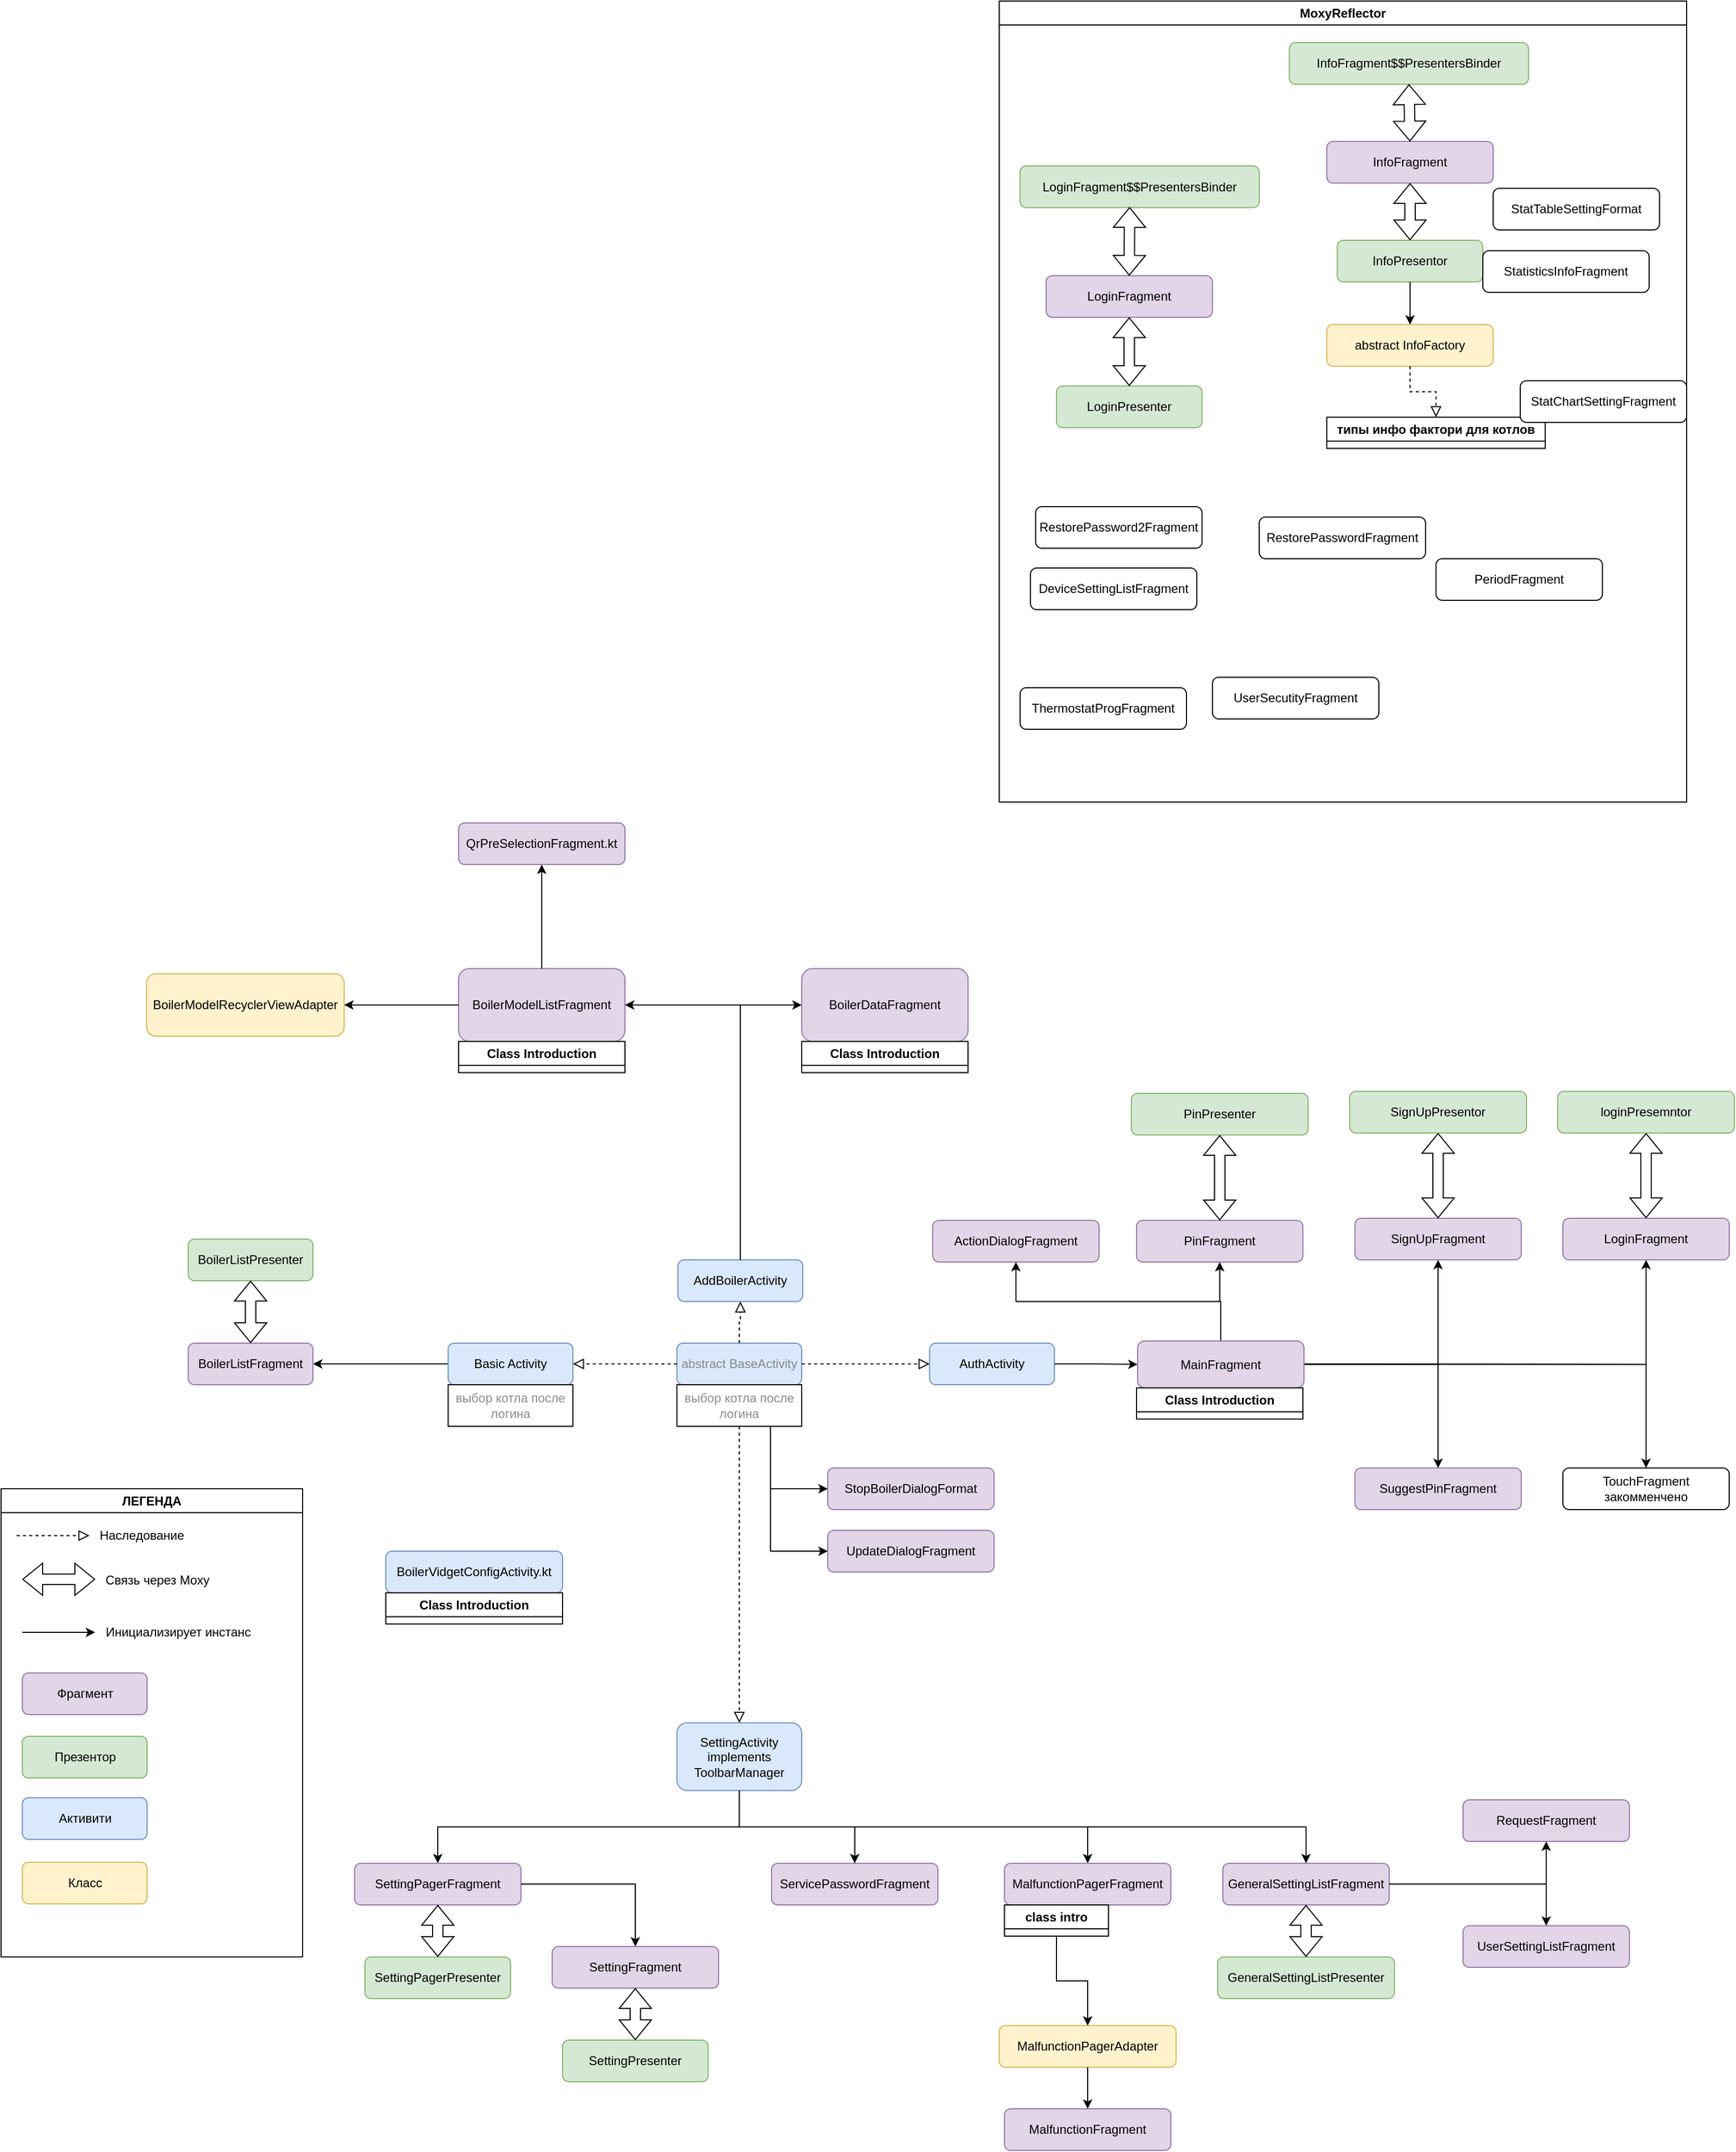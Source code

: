 <mxfile version="21.3.7" type="github">
  <diagram id="C5RBs43oDa-KdzZeNtuy" name="Page-1">
    <mxGraphModel dx="3972" dy="3002" grid="1" gridSize="10" guides="1" tooltips="1" connect="1" arrows="1" fold="1" page="1" pageScale="1" pageWidth="827" pageHeight="1169" math="0" shadow="0">
      <root>
        <mxCell id="WIyWlLk6GJQsqaUBKTNV-0" />
        <mxCell id="WIyWlLk6GJQsqaUBKTNV-1" parent="WIyWlLk6GJQsqaUBKTNV-0" />
        <mxCell id="WIyWlLk6GJQsqaUBKTNV-3" value="abstract BaseActivity" style="rounded=1;whiteSpace=wrap;html=1;fontSize=12;glass=0;strokeWidth=1;shadow=0;fillColor=#dae8fc;strokeColor=#6c8ebf;fontColor=#878787;" parent="WIyWlLk6GJQsqaUBKTNV-1" vertex="1">
          <mxGeometry x="-140" y="360" width="120" height="40" as="geometry" />
        </mxCell>
        <mxCell id="BQwGy1CQVx7rT-iq4Jp_-0" value="AddBoilerActivity" style="rounded=1;whiteSpace=wrap;html=1;fontSize=12;glass=0;strokeWidth=1;shadow=0;fillColor=#dae8fc;strokeColor=#6c8ebf;" parent="WIyWlLk6GJQsqaUBKTNV-1" vertex="1">
          <mxGeometry x="-139" y="280" width="120" height="40" as="geometry" />
        </mxCell>
        <mxCell id="BQwGy1CQVx7rT-iq4Jp_-1" value="AuthActivity" style="rounded=1;whiteSpace=wrap;html=1;fontSize=12;glass=0;strokeWidth=1;shadow=0;fillColor=#dae8fc;strokeColor=#6c8ebf;" parent="WIyWlLk6GJQsqaUBKTNV-1" vertex="1">
          <mxGeometry x="103" y="360" width="120" height="40" as="geometry" />
        </mxCell>
        <mxCell id="BQwGy1CQVx7rT-iq4Jp_-15" style="edgeStyle=orthogonalEdgeStyle;rounded=0;orthogonalLoop=1;jettySize=auto;html=1;exitX=0;exitY=0.5;exitDx=0;exitDy=0;entryX=1;entryY=0.5;entryDx=0;entryDy=0;" parent="WIyWlLk6GJQsqaUBKTNV-1" source="BQwGy1CQVx7rT-iq4Jp_-2" target="BQwGy1CQVx7rT-iq4Jp_-12" edge="1">
          <mxGeometry relative="1" as="geometry" />
        </mxCell>
        <mxCell id="BQwGy1CQVx7rT-iq4Jp_-4" value="SettingActivity&lt;br&gt;implements&lt;br&gt;ToolbarManager" style="rounded=1;whiteSpace=wrap;html=1;fontSize=12;glass=0;strokeWidth=1;shadow=0;fillColor=#dae8fc;strokeColor=#6c8ebf;" parent="WIyWlLk6GJQsqaUBKTNV-1" vertex="1">
          <mxGeometry x="-140" y="725" width="120" height="65" as="geometry" />
        </mxCell>
        <mxCell id="BQwGy1CQVx7rT-iq4Jp_-6" value="выбор котла после логина" style="rounded=0;whiteSpace=wrap;html=1;fontColor=#8c8c8c;" parent="WIyWlLk6GJQsqaUBKTNV-1" vertex="1">
          <mxGeometry x="-140" y="400" width="120" height="40" as="geometry" />
        </mxCell>
        <mxCell id="BQwGy1CQVx7rT-iq4Jp_-11" value="" style="rounded=0;html=1;jettySize=auto;orthogonalLoop=1;fontSize=11;endArrow=block;endFill=0;endSize=8;strokeWidth=1;shadow=0;labelBackgroundColor=none;edgeStyle=orthogonalEdgeStyle;exitX=0;exitY=0.5;exitDx=0;exitDy=0;dashed=1;entryX=1;entryY=0.5;entryDx=0;entryDy=0;" parent="WIyWlLk6GJQsqaUBKTNV-1" edge="1" target="BQwGy1CQVx7rT-iq4Jp_-2" source="WIyWlLk6GJQsqaUBKTNV-3">
          <mxGeometry relative="1" as="geometry">
            <mxPoint x="-80.2" y="440" as="sourcePoint" />
            <mxPoint x="-80" y="470" as="targetPoint" />
            <Array as="points" />
          </mxGeometry>
        </mxCell>
        <mxCell id="BQwGy1CQVx7rT-iq4Jp_-24" value="" style="group" parent="WIyWlLk6GJQsqaUBKTNV-1" vertex="1" connectable="0">
          <mxGeometry x="-610" y="260" width="120" height="140" as="geometry" />
        </mxCell>
        <mxCell id="BQwGy1CQVx7rT-iq4Jp_-12" value="BoilerListFragment" style="rounded=1;whiteSpace=wrap;html=1;fontSize=12;glass=0;strokeWidth=1;shadow=0;fillColor=#e1d5e7;strokeColor=#9673a6;" parent="BQwGy1CQVx7rT-iq4Jp_-24" vertex="1">
          <mxGeometry y="100" width="120" height="40" as="geometry" />
        </mxCell>
        <mxCell id="BQwGy1CQVx7rT-iq4Jp_-16" value="BoilerListPresenter" style="rounded=1;whiteSpace=wrap;html=1;fontSize=12;glass=0;strokeWidth=1;shadow=0;fillColor=#d5e8d4;strokeColor=#82b366;" parent="BQwGy1CQVx7rT-iq4Jp_-24" vertex="1">
          <mxGeometry width="120" height="40" as="geometry" />
        </mxCell>
        <mxCell id="BQwGy1CQVx7rT-iq4Jp_-22" value="" style="shape=flexArrow;endArrow=classic;startArrow=classic;html=1;rounded=0;exitX=0.5;exitY=0;exitDx=0;exitDy=0;entryX=0.5;entryY=1;entryDx=0;entryDy=0;" parent="BQwGy1CQVx7rT-iq4Jp_-24" source="BQwGy1CQVx7rT-iq4Jp_-12" target="BQwGy1CQVx7rT-iq4Jp_-16" edge="1">
          <mxGeometry width="100" height="100" relative="1" as="geometry">
            <mxPoint x="-30" y="140" as="sourcePoint" />
            <mxPoint x="70" y="40" as="targetPoint" />
          </mxGeometry>
        </mxCell>
        <mxCell id="BQwGy1CQVx7rT-iq4Jp_-32" style="edgeStyle=orthogonalEdgeStyle;rounded=0;orthogonalLoop=1;jettySize=auto;html=1;exitX=1;exitY=0.5;exitDx=0;exitDy=0;entryX=0;entryY=0.5;entryDx=0;entryDy=0;" parent="WIyWlLk6GJQsqaUBKTNV-1" source="BQwGy1CQVx7rT-iq4Jp_-1" target="BQwGy1CQVx7rT-iq4Jp_-29" edge="1">
          <mxGeometry relative="1" as="geometry">
            <mxPoint x="-130" y="390" as="sourcePoint" />
            <mxPoint x="-210" y="390" as="targetPoint" />
          </mxGeometry>
        </mxCell>
        <mxCell id="BQwGy1CQVx7rT-iq4Jp_-38" value="" style="rounded=0;html=1;jettySize=auto;orthogonalLoop=1;fontSize=11;endArrow=block;endFill=0;endSize=8;strokeWidth=1;shadow=0;labelBackgroundColor=none;edgeStyle=orthogonalEdgeStyle;exitX=0.5;exitY=0;exitDx=0;exitDy=0;entryX=0.5;entryY=1;entryDx=0;entryDy=0;dashed=1;" parent="WIyWlLk6GJQsqaUBKTNV-1" source="WIyWlLk6GJQsqaUBKTNV-3" target="BQwGy1CQVx7rT-iq4Jp_-0" edge="1">
          <mxGeometry relative="1" as="geometry">
            <mxPoint x="-20" y="380" as="sourcePoint" />
            <mxPoint x="130" y="380" as="targetPoint" />
            <Array as="points" />
          </mxGeometry>
        </mxCell>
        <mxCell id="BQwGy1CQVx7rT-iq4Jp_-39" value="" style="group" parent="WIyWlLk6GJQsqaUBKTNV-1" vertex="1" connectable="0">
          <mxGeometry x="-20" width="210" height="270" as="geometry" />
        </mxCell>
        <mxCell id="BQwGy1CQVx7rT-iq4Jp_-40" value="BoilerDataFragment" style="rounded=1;whiteSpace=wrap;html=1;fontSize=12;glass=0;strokeWidth=1;shadow=0;fillColor=#e1d5e7;strokeColor=#9673a6;" parent="BQwGy1CQVx7rT-iq4Jp_-39" vertex="1">
          <mxGeometry width="160" height="70" as="geometry" />
        </mxCell>
        <mxCell id="BQwGy1CQVx7rT-iq4Jp_-41" value="Class Introduction" style="swimlane;whiteSpace=wrap;html=1;" parent="BQwGy1CQVx7rT-iq4Jp_-39" vertex="1" collapsed="1">
          <mxGeometry y="70" width="160" height="30" as="geometry">
            <mxRectangle y="70" width="210" height="200" as="alternateBounds" />
          </mxGeometry>
        </mxCell>
        <mxCell id="BQwGy1CQVx7rT-iq4Jp_-42" value="Содержит контекст&amp;nbsp;AddBoilerActivity" style="text;html=1;align=center;verticalAlign=middle;resizable=0;points=[];autosize=1;strokeColor=none;fillColor=none;" parent="BQwGy1CQVx7rT-iq4Jp_-41" vertex="1">
          <mxGeometry x="-4" y="24" width="220" height="30" as="geometry" />
        </mxCell>
        <mxCell id="BQwGy1CQVx7rT-iq4Jp_-44" value="" style="group" parent="WIyWlLk6GJQsqaUBKTNV-1" vertex="1" connectable="0">
          <mxGeometry x="-350" width="210" height="270" as="geometry" />
        </mxCell>
        <mxCell id="BQwGy1CQVx7rT-iq4Jp_-45" value="BoilerModelListFragment" style="rounded=1;whiteSpace=wrap;html=1;fontSize=12;glass=0;strokeWidth=1;shadow=0;fillColor=#e1d5e7;strokeColor=#9673a6;" parent="BQwGy1CQVx7rT-iq4Jp_-44" vertex="1">
          <mxGeometry width="160" height="70" as="geometry" />
        </mxCell>
        <mxCell id="BQwGy1CQVx7rT-iq4Jp_-46" value="Class Introduction" style="swimlane;whiteSpace=wrap;html=1;" parent="BQwGy1CQVx7rT-iq4Jp_-44" vertex="1" collapsed="1">
          <mxGeometry y="70" width="160" height="30" as="geometry">
            <mxRectangle y="70" width="210" height="200" as="alternateBounds" />
          </mxGeometry>
        </mxCell>
        <mxCell id="BQwGy1CQVx7rT-iq4Jp_-47" value="Содержит контекст&amp;nbsp;AddBoilerActivity" style="text;html=1;align=center;verticalAlign=middle;resizable=0;points=[];autosize=1;strokeColor=none;fillColor=none;" parent="BQwGy1CQVx7rT-iq4Jp_-46" vertex="1">
          <mxGeometry x="-10" y="24" width="220" height="30" as="geometry" />
        </mxCell>
        <mxCell id="BQwGy1CQVx7rT-iq4Jp_-59" value="Содержит recycler котлов" style="text;html=1;align=center;verticalAlign=middle;resizable=0;points=[];autosize=1;strokeColor=none;fillColor=none;" parent="BQwGy1CQVx7rT-iq4Jp_-46" vertex="1">
          <mxGeometry x="-10" y="44" width="170" height="30" as="geometry" />
        </mxCell>
        <mxCell id="BQwGy1CQVx7rT-iq4Jp_-57" style="edgeStyle=orthogonalEdgeStyle;rounded=0;orthogonalLoop=1;jettySize=auto;html=1;exitX=0.5;exitY=0;exitDx=0;exitDy=0;entryX=1;entryY=0.5;entryDx=0;entryDy=0;" parent="WIyWlLk6GJQsqaUBKTNV-1" source="BQwGy1CQVx7rT-iq4Jp_-0" target="BQwGy1CQVx7rT-iq4Jp_-45" edge="1">
          <mxGeometry relative="1" as="geometry">
            <mxPoint x="290" y="290" as="sourcePoint" />
            <mxPoint x="370" y="291" as="targetPoint" />
          </mxGeometry>
        </mxCell>
        <mxCell id="BQwGy1CQVx7rT-iq4Jp_-58" style="edgeStyle=orthogonalEdgeStyle;rounded=0;orthogonalLoop=1;jettySize=auto;html=1;exitX=0.5;exitY=0;exitDx=0;exitDy=0;entryX=0;entryY=0.5;entryDx=0;entryDy=0;" parent="WIyWlLk6GJQsqaUBKTNV-1" source="BQwGy1CQVx7rT-iq4Jp_-0" target="BQwGy1CQVx7rT-iq4Jp_-40" edge="1">
          <mxGeometry relative="1" as="geometry">
            <mxPoint x="160" y="-30" as="sourcePoint" />
            <mxPoint x="240" y="-29" as="targetPoint" />
          </mxGeometry>
        </mxCell>
        <mxCell id="BQwGy1CQVx7rT-iq4Jp_-60" value="BoilerModelRecyclerViewAdapter" style="rounded=1;whiteSpace=wrap;html=1;fillColor=#fff2cc;strokeColor=#d6b656;" parent="WIyWlLk6GJQsqaUBKTNV-1" vertex="1">
          <mxGeometry x="-650" y="5" width="190" height="60" as="geometry" />
        </mxCell>
        <mxCell id="BQwGy1CQVx7rT-iq4Jp_-65" style="edgeStyle=orthogonalEdgeStyle;rounded=0;orthogonalLoop=1;jettySize=auto;html=1;exitX=0;exitY=0.5;exitDx=0;exitDy=0;entryX=1;entryY=0.5;entryDx=0;entryDy=0;" parent="WIyWlLk6GJQsqaUBKTNV-1" source="BQwGy1CQVx7rT-iq4Jp_-45" target="BQwGy1CQVx7rT-iq4Jp_-60" edge="1">
          <mxGeometry relative="1" as="geometry">
            <mxPoint x="-90" y="370" as="sourcePoint" />
            <mxPoint x="-180" y="45" as="targetPoint" />
          </mxGeometry>
        </mxCell>
        <mxCell id="1PxclfP2Zs6_VL7mTuX3-3" value="" style="rounded=0;html=1;jettySize=auto;orthogonalLoop=1;fontSize=11;endArrow=block;endFill=0;endSize=8;strokeWidth=1;shadow=0;labelBackgroundColor=none;edgeStyle=orthogonalEdgeStyle;exitX=0.5;exitY=1;exitDx=0;exitDy=0;entryX=0.5;entryY=0;entryDx=0;entryDy=0;dashed=1;" edge="1" parent="WIyWlLk6GJQsqaUBKTNV-1" source="BQwGy1CQVx7rT-iq4Jp_-6" target="BQwGy1CQVx7rT-iq4Jp_-4">
          <mxGeometry relative="1" as="geometry">
            <mxPoint x="-10" y="390" as="sourcePoint" />
            <mxPoint x="150" y="390" as="targetPoint" />
            <Array as="points" />
          </mxGeometry>
        </mxCell>
        <mxCell id="1PxclfP2Zs6_VL7mTuX3-4" value="" style="group" vertex="1" connectable="0" parent="WIyWlLk6GJQsqaUBKTNV-1">
          <mxGeometry x="-420" y="560" width="170" height="70" as="geometry" />
        </mxCell>
        <mxCell id="BQwGy1CQVx7rT-iq4Jp_-3" value="BoilerVidgetConfigActivity.kt" style="rounded=1;whiteSpace=wrap;html=1;fontSize=12;glass=0;strokeWidth=1;shadow=0;fillColor=#dae8fc;strokeColor=#6c8ebf;" parent="1PxclfP2Zs6_VL7mTuX3-4" vertex="1">
          <mxGeometry width="170" height="40" as="geometry" />
        </mxCell>
        <mxCell id="1PxclfP2Zs6_VL7mTuX3-0" value="Class Introduction" style="swimlane;whiteSpace=wrap;html=1;" vertex="1" collapsed="1" parent="1PxclfP2Zs6_VL7mTuX3-4">
          <mxGeometry y="40" width="170" height="30" as="geometry">
            <mxRectangle x="430" y="330" width="200" height="200" as="alternateBounds" />
          </mxGeometry>
        </mxCell>
        <mxCell id="1PxclfP2Zs6_VL7mTuX3-1" value="Kotlin" style="text;html=1;align=left;verticalAlign=middle;resizable=0;points=[];autosize=1;strokeColor=none;fillColor=none;" vertex="1" parent="1PxclfP2Zs6_VL7mTuX3-0">
          <mxGeometry y="24" width="50" height="30" as="geometry" />
        </mxCell>
        <mxCell id="1PxclfP2Zs6_VL7mTuX3-5" value="ЛЕГЕНДА" style="swimlane;whiteSpace=wrap;html=1;" vertex="1" parent="WIyWlLk6GJQsqaUBKTNV-1">
          <mxGeometry x="-790" y="500" width="290" height="450" as="geometry">
            <mxRectangle x="-760" y="280" width="140" height="30" as="alternateBounds" />
          </mxGeometry>
        </mxCell>
        <mxCell id="1PxclfP2Zs6_VL7mTuX3-10" value="" style="rounded=0;html=1;jettySize=auto;orthogonalLoop=1;fontSize=11;endArrow=block;endFill=0;endSize=8;strokeWidth=1;shadow=0;labelBackgroundColor=none;edgeStyle=orthogonalEdgeStyle;exitX=1;exitY=0.5;exitDx=0;exitDy=0;dashed=1;" edge="1" parent="1PxclfP2Zs6_VL7mTuX3-5">
          <mxGeometry relative="1" as="geometry">
            <mxPoint x="15" y="45" as="sourcePoint" />
            <mxPoint x="85" y="45" as="targetPoint" />
            <Array as="points" />
          </mxGeometry>
        </mxCell>
        <mxCell id="1PxclfP2Zs6_VL7mTuX3-11" value="Наследование" style="text;html=1;align=center;verticalAlign=middle;resizable=0;points=[];autosize=1;strokeColor=none;fillColor=none;" vertex="1" parent="1PxclfP2Zs6_VL7mTuX3-5">
          <mxGeometry x="85" y="30" width="100" height="30" as="geometry" />
        </mxCell>
        <mxCell id="1PxclfP2Zs6_VL7mTuX3-12" value="" style="shape=flexArrow;endArrow=classic;startArrow=classic;html=1;rounded=0;" edge="1" parent="1PxclfP2Zs6_VL7mTuX3-5">
          <mxGeometry width="100" height="100" relative="1" as="geometry">
            <mxPoint x="20.5" y="87" as="sourcePoint" />
            <mxPoint x="90.5" y="87" as="targetPoint" />
          </mxGeometry>
        </mxCell>
        <mxCell id="1PxclfP2Zs6_VL7mTuX3-13" value="Связь через Moxy" style="text;html=1;align=center;verticalAlign=middle;resizable=0;points=[];autosize=1;strokeColor=none;fillColor=none;" vertex="1" parent="1PxclfP2Zs6_VL7mTuX3-5">
          <mxGeometry x="89.5" y="73" width="120" height="30" as="geometry" />
        </mxCell>
        <mxCell id="1PxclfP2Zs6_VL7mTuX3-14" style="edgeStyle=orthogonalEdgeStyle;rounded=0;orthogonalLoop=1;jettySize=auto;html=1;entryX=0;entryY=0.5;entryDx=0;entryDy=0;" edge="1" parent="1PxclfP2Zs6_VL7mTuX3-5">
          <mxGeometry relative="1" as="geometry">
            <mxPoint x="20.5" y="138" as="sourcePoint" />
            <mxPoint x="90.5" y="138" as="targetPoint" />
          </mxGeometry>
        </mxCell>
        <mxCell id="1PxclfP2Zs6_VL7mTuX3-15" value="Инициализирует инстанс" style="text;html=1;align=center;verticalAlign=middle;resizable=0;points=[];autosize=1;strokeColor=none;fillColor=none;" vertex="1" parent="1PxclfP2Zs6_VL7mTuX3-5">
          <mxGeometry x="89.5" y="123" width="160" height="30" as="geometry" />
        </mxCell>
        <mxCell id="1PxclfP2Zs6_VL7mTuX3-16" value="Фрагмент" style="rounded=1;whiteSpace=wrap;html=1;fontSize=12;glass=0;strokeWidth=1;shadow=0;fillColor=#e1d5e7;strokeColor=#9673a6;" vertex="1" parent="1PxclfP2Zs6_VL7mTuX3-5">
          <mxGeometry x="20.5" y="177" width="120" height="40" as="geometry" />
        </mxCell>
        <mxCell id="1PxclfP2Zs6_VL7mTuX3-17" value="Активити" style="rounded=1;whiteSpace=wrap;html=1;fontSize=12;glass=0;strokeWidth=1;shadow=0;fillColor=#dae8fc;strokeColor=#6c8ebf;" vertex="1" parent="1PxclfP2Zs6_VL7mTuX3-5">
          <mxGeometry x="20.5" y="297" width="120" height="40" as="geometry" />
        </mxCell>
        <mxCell id="1PxclfP2Zs6_VL7mTuX3-18" value="Класс" style="rounded=1;whiteSpace=wrap;html=1;fontSize=12;glass=0;strokeWidth=1;shadow=0;fillColor=#fff2cc;strokeColor=#d6b656;" vertex="1" parent="1PxclfP2Zs6_VL7mTuX3-5">
          <mxGeometry x="20.5" y="359" width="120" height="40" as="geometry" />
        </mxCell>
        <mxCell id="1PxclfP2Zs6_VL7mTuX3-86" value="Презентор" style="rounded=1;whiteSpace=wrap;html=1;fontSize=12;glass=0;strokeWidth=1;shadow=0;fillColor=#d5e8d4;strokeColor=#82b366;" vertex="1" parent="1PxclfP2Zs6_VL7mTuX3-5">
          <mxGeometry x="20.5" y="238" width="120" height="40" as="geometry" />
        </mxCell>
        <mxCell id="1PxclfP2Zs6_VL7mTuX3-20" style="edgeStyle=orthogonalEdgeStyle;rounded=0;orthogonalLoop=1;jettySize=auto;html=1;exitX=0.5;exitY=1;exitDx=0;exitDy=0;entryX=0.5;entryY=0;entryDx=0;entryDy=0;" edge="1" parent="WIyWlLk6GJQsqaUBKTNV-1" source="BQwGy1CQVx7rT-iq4Jp_-4" target="1PxclfP2Zs6_VL7mTuX3-19">
          <mxGeometry relative="1" as="geometry">
            <mxPoint x="181" y="500" as="sourcePoint" />
            <mxPoint x="261" y="500" as="targetPoint" />
          </mxGeometry>
        </mxCell>
        <mxCell id="1PxclfP2Zs6_VL7mTuX3-21" value="GeneralSettingListFragment" style="rounded=1;whiteSpace=wrap;html=1;fontSize=12;glass=0;strokeWidth=1;shadow=0;fillColor=#e1d5e7;strokeColor=#9673a6;" vertex="1" parent="WIyWlLk6GJQsqaUBKTNV-1">
          <mxGeometry x="385" y="860" width="160" height="40" as="geometry" />
        </mxCell>
        <mxCell id="1PxclfP2Zs6_VL7mTuX3-22" style="edgeStyle=orthogonalEdgeStyle;rounded=0;orthogonalLoop=1;jettySize=auto;html=1;exitX=0.5;exitY=1;exitDx=0;exitDy=0;entryX=0.5;entryY=0;entryDx=0;entryDy=0;" edge="1" parent="WIyWlLk6GJQsqaUBKTNV-1" source="BQwGy1CQVx7rT-iq4Jp_-4" target="1PxclfP2Zs6_VL7mTuX3-21">
          <mxGeometry relative="1" as="geometry">
            <mxPoint x="-69" y="800" as="sourcePoint" />
            <mxPoint x="-68" y="870" as="targetPoint" />
          </mxGeometry>
        </mxCell>
        <mxCell id="1PxclfP2Zs6_VL7mTuX3-23" value="ServicePasswordFragment" style="rounded=1;whiteSpace=wrap;html=1;fontSize=12;glass=0;strokeWidth=1;shadow=0;fillColor=#e1d5e7;strokeColor=#9673a6;" vertex="1" parent="WIyWlLk6GJQsqaUBKTNV-1">
          <mxGeometry x="-49" y="860" width="160" height="40" as="geometry" />
        </mxCell>
        <mxCell id="1PxclfP2Zs6_VL7mTuX3-24" style="edgeStyle=orthogonalEdgeStyle;rounded=0;orthogonalLoop=1;jettySize=auto;html=1;exitX=0.5;exitY=1;exitDx=0;exitDy=0;entryX=0.5;entryY=0;entryDx=0;entryDy=0;" edge="1" parent="WIyWlLk6GJQsqaUBKTNV-1" source="BQwGy1CQVx7rT-iq4Jp_-4" target="1PxclfP2Zs6_VL7mTuX3-23">
          <mxGeometry relative="1" as="geometry">
            <mxPoint x="-69" y="800" as="sourcePoint" />
            <mxPoint x="-68" y="870" as="targetPoint" />
          </mxGeometry>
        </mxCell>
        <mxCell id="1PxclfP2Zs6_VL7mTuX3-27" value="" style="group" vertex="1" connectable="0" parent="WIyWlLk6GJQsqaUBKTNV-1">
          <mxGeometry x="-360" y="360" width="120" height="80" as="geometry" />
        </mxCell>
        <mxCell id="BQwGy1CQVx7rT-iq4Jp_-2" value="Basic Activity" style="rounded=1;whiteSpace=wrap;html=1;fontSize=12;glass=0;strokeWidth=1;shadow=0;fillColor=#dae8fc;strokeColor=#6c8ebf;" parent="1PxclfP2Zs6_VL7mTuX3-27" vertex="1">
          <mxGeometry width="120" height="40" as="geometry" />
        </mxCell>
        <mxCell id="BQwGy1CQVx7rT-iq4Jp_-8" value="выбор котла после логина" style="rounded=0;whiteSpace=wrap;html=1;fontColor=#8c8c8c;" parent="1PxclfP2Zs6_VL7mTuX3-27" vertex="1">
          <mxGeometry y="40" width="120" height="40" as="geometry" />
        </mxCell>
        <mxCell id="1PxclfP2Zs6_VL7mTuX3-28" value="" style="rounded=0;html=1;jettySize=auto;orthogonalLoop=1;fontSize=11;endArrow=block;endFill=0;endSize=8;strokeWidth=1;shadow=0;labelBackgroundColor=none;edgeStyle=orthogonalEdgeStyle;exitX=1;exitY=0.5;exitDx=0;exitDy=0;entryX=0;entryY=0.5;entryDx=0;entryDy=0;dashed=1;" edge="1" parent="WIyWlLk6GJQsqaUBKTNV-1" source="WIyWlLk6GJQsqaUBKTNV-3" target="BQwGy1CQVx7rT-iq4Jp_-1">
          <mxGeometry relative="1" as="geometry">
            <mxPoint x="-70" y="370" as="sourcePoint" />
            <mxPoint x="-69" y="330" as="targetPoint" />
            <Array as="points" />
          </mxGeometry>
        </mxCell>
        <mxCell id="1PxclfP2Zs6_VL7mTuX3-36" value="GeneralSettingListPresenter" style="rounded=1;whiteSpace=wrap;html=1;fontSize=12;glass=0;strokeWidth=1;shadow=0;fillColor=#d5e8d4;strokeColor=#82b366;" vertex="1" parent="WIyWlLk6GJQsqaUBKTNV-1">
          <mxGeometry x="380" y="950" width="170" height="40" as="geometry" />
        </mxCell>
        <mxCell id="1PxclfP2Zs6_VL7mTuX3-37" value="" style="shape=flexArrow;endArrow=classic;startArrow=classic;html=1;rounded=0;entryX=0.5;entryY=1;entryDx=0;entryDy=0;exitX=0.5;exitY=0;exitDx=0;exitDy=0;" edge="1" source="1PxclfP2Zs6_VL7mTuX3-36" parent="WIyWlLk6GJQsqaUBKTNV-1" target="1PxclfP2Zs6_VL7mTuX3-21">
          <mxGeometry width="100" height="100" relative="1" as="geometry">
            <mxPoint x="403" y="1150" as="sourcePoint" />
            <mxPoint x="464" y="900" as="targetPoint" />
          </mxGeometry>
        </mxCell>
        <mxCell id="1PxclfP2Zs6_VL7mTuX3-38" value="ActionDialogFragment" style="rounded=1;whiteSpace=wrap;html=1;fontSize=12;glass=0;strokeWidth=1;shadow=0;fillColor=#e1d5e7;strokeColor=#9673a6;" vertex="1" parent="WIyWlLk6GJQsqaUBKTNV-1">
          <mxGeometry x="106" y="242" width="160" height="40" as="geometry" />
        </mxCell>
        <mxCell id="1PxclfP2Zs6_VL7mTuX3-42" value="MalfunctionFragment" style="rounded=1;whiteSpace=wrap;html=1;fontSize=12;glass=0;strokeWidth=1;shadow=0;fillColor=#e1d5e7;strokeColor=#9673a6;" vertex="1" parent="WIyWlLk6GJQsqaUBKTNV-1">
          <mxGeometry x="175" y="1096" width="160" height="40" as="geometry" />
        </mxCell>
        <mxCell id="1PxclfP2Zs6_VL7mTuX3-44" value="PinFragment" style="rounded=1;whiteSpace=wrap;html=1;fontSize=12;glass=0;strokeWidth=1;shadow=0;fillColor=#e1d5e7;strokeColor=#9673a6;" vertex="1" parent="WIyWlLk6GJQsqaUBKTNV-1">
          <mxGeometry x="302" y="242" width="160" height="40" as="geometry" />
        </mxCell>
        <mxCell id="1PxclfP2Zs6_VL7mTuX3-46" value="QrPreSelectionFragment.kt" style="rounded=1;whiteSpace=wrap;html=1;fontSize=12;glass=0;strokeWidth=1;shadow=0;fillColor=#e1d5e7;strokeColor=#9673a6;" vertex="1" parent="WIyWlLk6GJQsqaUBKTNV-1">
          <mxGeometry x="-350" y="-140" width="160" height="40" as="geometry" />
        </mxCell>
        <mxCell id="1PxclfP2Zs6_VL7mTuX3-53" value="SignUpFragment" style="rounded=1;whiteSpace=wrap;html=1;fontSize=12;glass=0;strokeWidth=1;shadow=0;fillColor=#e1d5e7;strokeColor=#9673a6;" vertex="1" parent="WIyWlLk6GJQsqaUBKTNV-1">
          <mxGeometry x="512" y="240" width="160" height="40" as="geometry" />
        </mxCell>
        <mxCell id="1PxclfP2Zs6_VL7mTuX3-57" value="StopBoilerDialogFormat" style="rounded=1;whiteSpace=wrap;html=1;fontSize=12;glass=0;strokeWidth=1;shadow=0;fillColor=#e1d5e7;strokeColor=#9673a6;" vertex="1" parent="WIyWlLk6GJQsqaUBKTNV-1">
          <mxGeometry x="5" y="480" width="160" height="40" as="geometry" />
        </mxCell>
        <mxCell id="1PxclfP2Zs6_VL7mTuX3-60" value="TouchFragment&lt;br&gt;закомменчено" style="rounded=1;whiteSpace=wrap;html=1;fontSize=12;glass=0;strokeWidth=1;shadow=0;" vertex="1" parent="WIyWlLk6GJQsqaUBKTNV-1">
          <mxGeometry x="712" y="480" width="160" height="40" as="geometry" />
        </mxCell>
        <mxCell id="1PxclfP2Zs6_VL7mTuX3-61" value="UpdateDialogFragment" style="rounded=1;whiteSpace=wrap;html=1;fontSize=12;glass=0;strokeWidth=1;shadow=0;fillColor=#e1d5e7;strokeColor=#9673a6;" vertex="1" parent="WIyWlLk6GJQsqaUBKTNV-1">
          <mxGeometry x="5" y="540" width="160" height="40" as="geometry" />
        </mxCell>
        <mxCell id="1PxclfP2Zs6_VL7mTuX3-63" value="UserSettingListFragment" style="rounded=1;whiteSpace=wrap;html=1;fontSize=12;glass=0;strokeWidth=1;shadow=0;fillColor=#e1d5e7;strokeColor=#9673a6;" vertex="1" parent="WIyWlLk6GJQsqaUBKTNV-1">
          <mxGeometry x="616" y="920" width="160" height="40" as="geometry" />
        </mxCell>
        <mxCell id="1PxclfP2Zs6_VL7mTuX3-64" value="MalfunctionPagerAdapter" style="rounded=1;whiteSpace=wrap;html=1;fontSize=12;glass=0;strokeWidth=1;shadow=0;fillColor=#fff2cc;strokeColor=#d6b656;" vertex="1" parent="WIyWlLk6GJQsqaUBKTNV-1">
          <mxGeometry x="170" y="1016" width="170" height="40" as="geometry" />
        </mxCell>
        <mxCell id="1PxclfP2Zs6_VL7mTuX3-65" style="edgeStyle=orthogonalEdgeStyle;rounded=0;orthogonalLoop=1;jettySize=auto;html=1;exitX=0.5;exitY=1;exitDx=0;exitDy=0;entryX=0.5;entryY=0;entryDx=0;entryDy=0;" edge="1" parent="WIyWlLk6GJQsqaUBKTNV-1" source="1PxclfP2Zs6_VL7mTuX3-64" target="1PxclfP2Zs6_VL7mTuX3-42">
          <mxGeometry relative="1" as="geometry">
            <mxPoint x="-440" y="876" as="sourcePoint" />
            <mxPoint x="30" y="946" as="targetPoint" />
          </mxGeometry>
        </mxCell>
        <mxCell id="1PxclfP2Zs6_VL7mTuX3-66" style="edgeStyle=orthogonalEdgeStyle;rounded=0;orthogonalLoop=1;jettySize=auto;html=1;entryX=0.5;entryY=0;entryDx=0;entryDy=0;exitX=0.5;exitY=1;exitDx=0;exitDy=0;" edge="1" parent="WIyWlLk6GJQsqaUBKTNV-1" source="1PxclfP2Zs6_VL7mTuX3-67" target="1PxclfP2Zs6_VL7mTuX3-64">
          <mxGeometry relative="1" as="geometry">
            <mxPoint x="497" y="1016" as="sourcePoint" />
            <mxPoint x="253" y="1040" as="targetPoint" />
          </mxGeometry>
        </mxCell>
        <mxCell id="1PxclfP2Zs6_VL7mTuX3-71" value="" style="group" vertex="1" connectable="0" parent="WIyWlLk6GJQsqaUBKTNV-1">
          <mxGeometry x="175" y="860" width="162" height="140" as="geometry" />
        </mxCell>
        <mxCell id="1PxclfP2Zs6_VL7mTuX3-19" value="MalfunctionPagerFragment" style="rounded=1;whiteSpace=wrap;html=1;fontSize=12;glass=0;strokeWidth=1;shadow=0;fillColor=#e1d5e7;strokeColor=#9673a6;" vertex="1" parent="1PxclfP2Zs6_VL7mTuX3-71">
          <mxGeometry width="160" height="40" as="geometry" />
        </mxCell>
        <mxCell id="1PxclfP2Zs6_VL7mTuX3-67" value="class intro" style="swimlane;whiteSpace=wrap;html=1;" vertex="1" collapsed="1" parent="1PxclfP2Zs6_VL7mTuX3-71">
          <mxGeometry y="40" width="100" height="30" as="geometry">
            <mxRectangle y="40" width="162" height="100" as="alternateBounds" />
          </mxGeometry>
        </mxCell>
        <mxCell id="1PxclfP2Zs6_VL7mTuX3-68" value="PagerView" style="text;html=1;align=left;verticalAlign=middle;resizable=0;points=[];autosize=1;strokeColor=none;fillColor=none;" vertex="1" parent="1PxclfP2Zs6_VL7mTuX3-67">
          <mxGeometry y="22" width="80" height="30" as="geometry" />
        </mxCell>
        <mxCell id="1PxclfP2Zs6_VL7mTuX3-96" style="edgeStyle=orthogonalEdgeStyle;rounded=0;orthogonalLoop=1;jettySize=auto;html=1;exitX=0.5;exitY=1;exitDx=0;exitDy=0;entryX=0.5;entryY=0;entryDx=0;entryDy=0;" edge="1" parent="WIyWlLk6GJQsqaUBKTNV-1" source="BQwGy1CQVx7rT-iq4Jp_-4" target="1PxclfP2Zs6_VL7mTuX3-52">
          <mxGeometry relative="1" as="geometry">
            <mxPoint x="-70" y="800" as="sourcePoint" />
            <mxPoint x="-159" y="870" as="targetPoint" />
          </mxGeometry>
        </mxCell>
        <mxCell id="1PxclfP2Zs6_VL7mTuX3-52" value="SettingPagerFragment" style="rounded=1;whiteSpace=wrap;html=1;fontSize=12;glass=0;strokeWidth=1;shadow=0;fillColor=#e1d5e7;strokeColor=#9673a6;" vertex="1" parent="WIyWlLk6GJQsqaUBKTNV-1">
          <mxGeometry x="-450" y="860" width="160" height="40" as="geometry" />
        </mxCell>
        <mxCell id="1PxclfP2Zs6_VL7mTuX3-94" value="SettingPagerPresenter" style="rounded=1;whiteSpace=wrap;html=1;fontSize=12;glass=0;strokeWidth=1;shadow=0;fillColor=#d5e8d4;strokeColor=#82b366;" vertex="1" parent="WIyWlLk6GJQsqaUBKTNV-1">
          <mxGeometry x="-440" y="950" width="140" height="40" as="geometry" />
        </mxCell>
        <mxCell id="1PxclfP2Zs6_VL7mTuX3-95" value="" style="shape=flexArrow;endArrow=classic;startArrow=classic;html=1;rounded=0;entryX=0.5;entryY=1;entryDx=0;entryDy=0;exitX=0.5;exitY=0;exitDx=0;exitDy=0;" edge="1" parent="WIyWlLk6GJQsqaUBKTNV-1" source="1PxclfP2Zs6_VL7mTuX3-94" target="1PxclfP2Zs6_VL7mTuX3-52">
          <mxGeometry width="100" height="100" relative="1" as="geometry">
            <mxPoint x="-159" y="960" as="sourcePoint" />
            <mxPoint x="-159" y="910" as="targetPoint" />
          </mxGeometry>
        </mxCell>
        <mxCell id="1PxclfP2Zs6_VL7mTuX3-25" value="SettingFragment" style="rounded=1;whiteSpace=wrap;html=1;fontSize=12;glass=0;strokeWidth=1;shadow=0;fillColor=#e1d5e7;strokeColor=#9673a6;" vertex="1" parent="WIyWlLk6GJQsqaUBKTNV-1">
          <mxGeometry x="-260" y="940" width="160" height="40" as="geometry" />
        </mxCell>
        <mxCell id="1PxclfP2Zs6_VL7mTuX3-29" value="SettingPresenter" style="rounded=1;whiteSpace=wrap;html=1;fontSize=12;glass=0;strokeWidth=1;shadow=0;fillColor=#d5e8d4;strokeColor=#82b366;" vertex="1" parent="WIyWlLk6GJQsqaUBKTNV-1">
          <mxGeometry x="-250" y="1030" width="140" height="40" as="geometry" />
        </mxCell>
        <mxCell id="1PxclfP2Zs6_VL7mTuX3-31" value="" style="shape=flexArrow;endArrow=classic;startArrow=classic;html=1;rounded=0;entryX=0.5;entryY=1;entryDx=0;entryDy=0;exitX=0.5;exitY=0;exitDx=0;exitDy=0;" edge="1" parent="WIyWlLk6GJQsqaUBKTNV-1" source="1PxclfP2Zs6_VL7mTuX3-29" target="1PxclfP2Zs6_VL7mTuX3-25">
          <mxGeometry width="100" height="100" relative="1" as="geometry">
            <mxPoint x="-241" y="1230" as="sourcePoint" />
            <mxPoint x="-141" y="1130" as="targetPoint" />
          </mxGeometry>
        </mxCell>
        <mxCell id="1PxclfP2Zs6_VL7mTuX3-97" style="edgeStyle=orthogonalEdgeStyle;rounded=0;orthogonalLoop=1;jettySize=auto;html=1;exitX=1;exitY=0.5;exitDx=0;exitDy=0;entryX=0.5;entryY=0;entryDx=0;entryDy=0;" edge="1" parent="WIyWlLk6GJQsqaUBKTNV-1" source="1PxclfP2Zs6_VL7mTuX3-52" target="1PxclfP2Zs6_VL7mTuX3-25">
          <mxGeometry relative="1" as="geometry">
            <mxPoint x="-70" y="800" as="sourcePoint" />
            <mxPoint x="-360" y="870" as="targetPoint" />
          </mxGeometry>
        </mxCell>
        <mxCell id="1PxclfP2Zs6_VL7mTuX3-115" value="MoxyReflector" style="swimlane;whiteSpace=wrap;html=1;" vertex="1" parent="WIyWlLk6GJQsqaUBKTNV-1">
          <mxGeometry x="170" y="-930" width="661" height="770" as="geometry" />
        </mxCell>
        <mxCell id="1PxclfP2Zs6_VL7mTuX3-40" value="InfoFragment" style="rounded=1;whiteSpace=wrap;html=1;fontSize=12;glass=0;strokeWidth=1;shadow=0;fillColor=#e1d5e7;strokeColor=#9673a6;" vertex="1" parent="1PxclfP2Zs6_VL7mTuX3-115">
          <mxGeometry x="315" y="135" width="160" height="40" as="geometry" />
        </mxCell>
        <mxCell id="1PxclfP2Zs6_VL7mTuX3-80" value="InfoPresentor" style="rounded=1;whiteSpace=wrap;html=1;fontSize=12;glass=0;strokeWidth=1;shadow=0;fillColor=#d5e8d4;strokeColor=#82b366;" vertex="1" parent="1PxclfP2Zs6_VL7mTuX3-115">
          <mxGeometry x="325" y="230" width="140" height="40" as="geometry" />
        </mxCell>
        <mxCell id="1PxclfP2Zs6_VL7mTuX3-85" value="" style="shape=flexArrow;endArrow=classic;startArrow=classic;html=1;rounded=0;entryX=0.5;entryY=1;entryDx=0;entryDy=0;exitX=0.5;exitY=0;exitDx=0;exitDy=0;" edge="1" parent="1PxclfP2Zs6_VL7mTuX3-115" source="1PxclfP2Zs6_VL7mTuX3-80" target="1PxclfP2Zs6_VL7mTuX3-40">
          <mxGeometry width="100" height="100" relative="1" as="geometry">
            <mxPoint x="726" y="440" as="sourcePoint" />
            <mxPoint x="726" y="390" as="targetPoint" />
          </mxGeometry>
        </mxCell>
        <mxCell id="1PxclfP2Zs6_VL7mTuX3-87" value="InfoFragment$$PresentersBinder" style="rounded=1;whiteSpace=wrap;html=1;fontSize=12;glass=0;strokeWidth=1;shadow=0;fillColor=#d5e8d4;strokeColor=#82b366;" vertex="1" parent="1PxclfP2Zs6_VL7mTuX3-115">
          <mxGeometry x="279" y="40" width="230" height="40" as="geometry" />
        </mxCell>
        <mxCell id="1PxclfP2Zs6_VL7mTuX3-88" value="" style="shape=flexArrow;endArrow=classic;startArrow=classic;html=1;rounded=0;entryX=0.5;entryY=1;entryDx=0;entryDy=0;exitX=0.5;exitY=0;exitDx=0;exitDy=0;" edge="1" parent="1PxclfP2Zs6_VL7mTuX3-115" source="1PxclfP2Zs6_VL7mTuX3-40" target="1PxclfP2Zs6_VL7mTuX3-87">
          <mxGeometry width="100" height="100" relative="1" as="geometry">
            <mxPoint x="405" y="240" as="sourcePoint" />
            <mxPoint x="395" y="80" as="targetPoint" />
          </mxGeometry>
        </mxCell>
        <mxCell id="1PxclfP2Zs6_VL7mTuX3-73" value="abstract InfoFactory" style="rounded=1;whiteSpace=wrap;html=1;fontSize=12;glass=0;strokeWidth=1;shadow=0;fillColor=#fff2cc;strokeColor=#d6b656;" vertex="1" parent="1PxclfP2Zs6_VL7mTuX3-115">
          <mxGeometry x="315" y="311" width="160" height="40" as="geometry" />
        </mxCell>
        <mxCell id="1PxclfP2Zs6_VL7mTuX3-72" style="edgeStyle=orthogonalEdgeStyle;rounded=0;orthogonalLoop=1;jettySize=auto;html=1;exitX=0.5;exitY=1;exitDx=0;exitDy=0;entryX=0.5;entryY=0;entryDx=0;entryDy=0;" edge="1" parent="1PxclfP2Zs6_VL7mTuX3-115" source="1PxclfP2Zs6_VL7mTuX3-80" target="1PxclfP2Zs6_VL7mTuX3-73">
          <mxGeometry relative="1" as="geometry">
            <mxPoint x="265" y="250" as="sourcePoint" />
            <mxPoint x="266" y="290" as="targetPoint" />
          </mxGeometry>
        </mxCell>
        <mxCell id="1PxclfP2Zs6_VL7mTuX3-77" value="типы инфо фактори для котлов" style="swimlane;whiteSpace=wrap;html=1;" vertex="1" collapsed="1" parent="1PxclfP2Zs6_VL7mTuX3-115">
          <mxGeometry x="315" y="400" width="210" height="30" as="geometry">
            <mxRectangle x="315" y="454" width="220" height="185" as="alternateBounds" />
          </mxGeometry>
        </mxCell>
        <mxCell id="1PxclfP2Zs6_VL7mTuX3-78" value="-InfoFactory&lt;br&gt;-LuxInfoFactory&lt;br&gt;-MagnaInfoFactory&lt;br&gt;-MaximaInfoFactory&lt;br&gt;-MskPlusInfoFactory&lt;br&gt;-OptimaInfoFactory&lt;br&gt;-PelletInfoFactory&lt;br&gt;-SmartInfoFactory&lt;br&gt;-SmartSEFactory&lt;br&gt;-StahtnovInfoFactory" style="text;html=1;align=left;verticalAlign=middle;resizable=0;points=[];autosize=1;strokeColor=none;fillColor=none;" vertex="1" parent="1PxclfP2Zs6_VL7mTuX3-77">
          <mxGeometry y="25" width="130" height="160" as="geometry" />
        </mxCell>
        <mxCell id="1PxclfP2Zs6_VL7mTuX3-82" value="" style="rounded=0;html=1;jettySize=auto;orthogonalLoop=1;fontSize=11;endArrow=block;endFill=0;endSize=8;strokeWidth=1;shadow=0;labelBackgroundColor=none;edgeStyle=orthogonalEdgeStyle;dashed=1;exitX=0.5;exitY=1;exitDx=0;exitDy=0;entryX=0.5;entryY=0;entryDx=0;entryDy=0;" edge="1" parent="1PxclfP2Zs6_VL7mTuX3-115" source="1PxclfP2Zs6_VL7mTuX3-73" target="1PxclfP2Zs6_VL7mTuX3-77">
          <mxGeometry relative="1" as="geometry">
            <mxPoint x="405" y="160" as="sourcePoint" />
            <mxPoint x="525" y="270" as="targetPoint" />
            <Array as="points" />
          </mxGeometry>
        </mxCell>
        <mxCell id="1PxclfP2Zs6_VL7mTuX3-41" value="LoginFragment" style="rounded=1;whiteSpace=wrap;html=1;fontSize=12;glass=0;strokeWidth=1;shadow=0;fillColor=#e1d5e7;strokeColor=#9673a6;" vertex="1" parent="1PxclfP2Zs6_VL7mTuX3-115">
          <mxGeometry x="45" y="264" width="160" height="40" as="geometry" />
        </mxCell>
        <mxCell id="1PxclfP2Zs6_VL7mTuX3-111" value="LoginPresenter" style="rounded=1;whiteSpace=wrap;html=1;fontSize=12;glass=0;strokeWidth=1;shadow=0;fillColor=#d5e8d4;strokeColor=#82b366;" vertex="1" parent="1PxclfP2Zs6_VL7mTuX3-115">
          <mxGeometry x="55" y="370" width="140" height="40" as="geometry" />
        </mxCell>
        <mxCell id="1PxclfP2Zs6_VL7mTuX3-112" value="" style="shape=flexArrow;endArrow=classic;startArrow=classic;html=1;rounded=0;entryX=0.5;entryY=1;entryDx=0;entryDy=0;exitX=0.5;exitY=0;exitDx=0;exitDy=0;" edge="1" parent="1PxclfP2Zs6_VL7mTuX3-115" source="1PxclfP2Zs6_VL7mTuX3-111" target="1PxclfP2Zs6_VL7mTuX3-41">
          <mxGeometry width="100" height="100" relative="1" as="geometry">
            <mxPoint x="-125" y="176" as="sourcePoint" />
            <mxPoint x="-125" y="126" as="targetPoint" />
          </mxGeometry>
        </mxCell>
        <mxCell id="1PxclfP2Zs6_VL7mTuX3-113" value="LoginFragment$$PresentersBinder" style="rounded=1;whiteSpace=wrap;html=1;fontSize=12;glass=0;strokeWidth=1;shadow=0;fillColor=#d5e8d4;strokeColor=#82b366;" vertex="1" parent="1PxclfP2Zs6_VL7mTuX3-115">
          <mxGeometry x="20" y="158.5" width="230" height="40" as="geometry" />
        </mxCell>
        <mxCell id="1PxclfP2Zs6_VL7mTuX3-114" value="" style="shape=flexArrow;endArrow=classic;startArrow=classic;html=1;rounded=0;entryX=0.458;entryY=0.989;entryDx=0;entryDy=0;exitX=0.5;exitY=0;exitDx=0;exitDy=0;entryPerimeter=0;" edge="1" parent="1PxclfP2Zs6_VL7mTuX3-115" source="1PxclfP2Zs6_VL7mTuX3-41" target="1PxclfP2Zs6_VL7mTuX3-113">
          <mxGeometry width="100" height="100" relative="1" as="geometry">
            <mxPoint x="135" y="380" as="sourcePoint" />
            <mxPoint x="135" y="314" as="targetPoint" />
          </mxGeometry>
        </mxCell>
        <mxCell id="1PxclfP2Zs6_VL7mTuX3-48" value="RestorePassword2Fragment" style="rounded=1;whiteSpace=wrap;html=1;fontSize=12;glass=0;strokeWidth=1;shadow=0;" vertex="1" parent="1PxclfP2Zs6_VL7mTuX3-115">
          <mxGeometry x="35" y="486" width="160" height="40" as="geometry" />
        </mxCell>
        <mxCell id="1PxclfP2Zs6_VL7mTuX3-49" value="RestorePasswordFragment" style="rounded=1;whiteSpace=wrap;html=1;fontSize=12;glass=0;strokeWidth=1;shadow=0;" vertex="1" parent="1PxclfP2Zs6_VL7mTuX3-115">
          <mxGeometry x="250" y="496" width="160" height="40" as="geometry" />
        </mxCell>
        <mxCell id="1PxclfP2Zs6_VL7mTuX3-43" value="PeriodFragment" style="rounded=1;whiteSpace=wrap;html=1;fontSize=12;glass=0;strokeWidth=1;shadow=0;" vertex="1" parent="1PxclfP2Zs6_VL7mTuX3-115">
          <mxGeometry x="420" y="536" width="160" height="40" as="geometry" />
        </mxCell>
        <mxCell id="1PxclfP2Zs6_VL7mTuX3-39" value="DeviceSettingListFragment" style="rounded=1;whiteSpace=wrap;html=1;fontSize=12;glass=0;strokeWidth=1;shadow=0;" vertex="1" parent="1PxclfP2Zs6_VL7mTuX3-115">
          <mxGeometry x="30" y="545" width="160" height="40" as="geometry" />
        </mxCell>
        <mxCell id="1PxclfP2Zs6_VL7mTuX3-56" value="StatTableSettingFormat" style="rounded=1;whiteSpace=wrap;html=1;fontSize=12;glass=0;strokeWidth=1;shadow=0;" vertex="1" parent="1PxclfP2Zs6_VL7mTuX3-115">
          <mxGeometry x="475" y="180" width="160" height="40" as="geometry" />
        </mxCell>
        <mxCell id="1PxclfP2Zs6_VL7mTuX3-54" value="StatChartSettingFragment" style="rounded=1;whiteSpace=wrap;html=1;fontSize=12;glass=0;strokeWidth=1;shadow=0;" vertex="1" parent="1PxclfP2Zs6_VL7mTuX3-115">
          <mxGeometry x="501" y="365" width="160" height="40" as="geometry" />
        </mxCell>
        <mxCell id="1PxclfP2Zs6_VL7mTuX3-55" value="StatisticsInfoFragment" style="rounded=1;whiteSpace=wrap;html=1;fontSize=12;glass=0;strokeWidth=1;shadow=0;" vertex="1" parent="1PxclfP2Zs6_VL7mTuX3-115">
          <mxGeometry x="465" y="240" width="160" height="40" as="geometry" />
        </mxCell>
        <mxCell id="1PxclfP2Zs6_VL7mTuX3-59" value="ThermostatProgFragment" style="rounded=1;whiteSpace=wrap;html=1;fontSize=12;glass=0;strokeWidth=1;shadow=0;" vertex="1" parent="1PxclfP2Zs6_VL7mTuX3-115">
          <mxGeometry x="20" y="660" width="160" height="40" as="geometry" />
        </mxCell>
        <mxCell id="1PxclfP2Zs6_VL7mTuX3-62" value="UserSecutityFragment" style="rounded=1;whiteSpace=wrap;html=1;fontSize=12;glass=0;strokeWidth=1;shadow=0;" vertex="1" parent="1PxclfP2Zs6_VL7mTuX3-115">
          <mxGeometry x="205" y="650" width="160" height="40" as="geometry" />
        </mxCell>
        <mxCell id="1PxclfP2Zs6_VL7mTuX3-117" style="edgeStyle=orthogonalEdgeStyle;rounded=0;orthogonalLoop=1;jettySize=auto;html=1;exitX=0.5;exitY=0;exitDx=0;exitDy=0;entryX=0.5;entryY=1;entryDx=0;entryDy=0;" edge="1" parent="WIyWlLk6GJQsqaUBKTNV-1" source="BQwGy1CQVx7rT-iq4Jp_-29" target="1PxclfP2Zs6_VL7mTuX3-44">
          <mxGeometry relative="1" as="geometry">
            <mxPoint x="232" y="390" as="sourcePoint" />
            <mxPoint x="312" y="390" as="targetPoint" />
          </mxGeometry>
        </mxCell>
        <mxCell id="1PxclfP2Zs6_VL7mTuX3-118" value="PinPresenter" style="rounded=1;whiteSpace=wrap;html=1;fontSize=12;glass=0;strokeWidth=1;shadow=0;fillColor=#d5e8d4;strokeColor=#82b366;" vertex="1" parent="WIyWlLk6GJQsqaUBKTNV-1">
          <mxGeometry x="297" y="120" width="170" height="40" as="geometry" />
        </mxCell>
        <mxCell id="1PxclfP2Zs6_VL7mTuX3-119" value="" style="shape=flexArrow;endArrow=classic;startArrow=classic;html=1;rounded=0;entryX=0.5;entryY=1;entryDx=0;entryDy=0;exitX=0.5;exitY=0;exitDx=0;exitDy=0;" edge="1" parent="WIyWlLk6GJQsqaUBKTNV-1" source="1PxclfP2Zs6_VL7mTuX3-44" target="1PxclfP2Zs6_VL7mTuX3-118">
          <mxGeometry width="100" height="100" relative="1" as="geometry">
            <mxPoint x="203" y="972" as="sourcePoint" />
            <mxPoint x="203" y="922" as="targetPoint" />
          </mxGeometry>
        </mxCell>
        <mxCell id="1PxclfP2Zs6_VL7mTuX3-58" value="SuggestPinFragment" style="rounded=1;whiteSpace=wrap;html=1;fontSize=12;glass=0;strokeWidth=1;shadow=0;fillColor=#e1d5e7;strokeColor=#9673a6;" vertex="1" parent="WIyWlLk6GJQsqaUBKTNV-1">
          <mxGeometry x="512" y="480" width="160" height="40" as="geometry" />
        </mxCell>
        <mxCell id="1PxclfP2Zs6_VL7mTuX3-121" style="edgeStyle=orthogonalEdgeStyle;rounded=0;orthogonalLoop=1;jettySize=auto;html=1;exitX=1;exitY=0.5;exitDx=0;exitDy=0;entryX=0.5;entryY=0;entryDx=0;entryDy=0;" edge="1" parent="WIyWlLk6GJQsqaUBKTNV-1" source="BQwGy1CQVx7rT-iq4Jp_-29" target="1PxclfP2Zs6_VL7mTuX3-58">
          <mxGeometry relative="1" as="geometry">
            <mxPoint x="392" y="133" as="sourcePoint" />
            <mxPoint x="392" y="70" as="targetPoint" />
          </mxGeometry>
        </mxCell>
        <mxCell id="1PxclfP2Zs6_VL7mTuX3-123" style="edgeStyle=orthogonalEdgeStyle;rounded=0;orthogonalLoop=1;jettySize=auto;html=1;exitX=1;exitY=0.5;exitDx=0;exitDy=0;entryX=0.5;entryY=1;entryDx=0;entryDy=0;" edge="1" parent="WIyWlLk6GJQsqaUBKTNV-1" source="BQwGy1CQVx7rT-iq4Jp_-29" target="1PxclfP2Zs6_VL7mTuX3-53">
          <mxGeometry relative="1" as="geometry">
            <mxPoint x="393" y="355" as="sourcePoint" />
            <mxPoint x="392" y="292" as="targetPoint" />
          </mxGeometry>
        </mxCell>
        <mxCell id="1PxclfP2Zs6_VL7mTuX3-124" style="edgeStyle=orthogonalEdgeStyle;rounded=0;orthogonalLoop=1;jettySize=auto;html=1;entryX=0.5;entryY=0;entryDx=0;entryDy=0;" edge="1" parent="WIyWlLk6GJQsqaUBKTNV-1" target="1PxclfP2Zs6_VL7mTuX3-60">
          <mxGeometry relative="1" as="geometry">
            <mxPoint x="462" y="380" as="sourcePoint" />
            <mxPoint x="602" y="355" as="targetPoint" />
          </mxGeometry>
        </mxCell>
        <mxCell id="1PxclfP2Zs6_VL7mTuX3-125" value="" style="shape=flexArrow;endArrow=classic;startArrow=classic;html=1;rounded=0;exitX=0.5;exitY=0;exitDx=0;exitDy=0;entryX=0.5;entryY=1;entryDx=0;entryDy=0;" edge="1" parent="WIyWlLk6GJQsqaUBKTNV-1" source="1PxclfP2Zs6_VL7mTuX3-53" target="1PxclfP2Zs6_VL7mTuX3-130">
          <mxGeometry width="100" height="100" relative="1" as="geometry">
            <mxPoint x="392" y="620" as="sourcePoint" />
            <mxPoint x="592" y="190" as="targetPoint" />
          </mxGeometry>
        </mxCell>
        <mxCell id="1PxclfP2Zs6_VL7mTuX3-126" value="LoginFragment" style="rounded=1;whiteSpace=wrap;html=1;fontSize=12;glass=0;strokeWidth=1;shadow=0;fillColor=#e1d5e7;strokeColor=#9673a6;" vertex="1" parent="WIyWlLk6GJQsqaUBKTNV-1">
          <mxGeometry x="712" y="240" width="160" height="40" as="geometry" />
        </mxCell>
        <mxCell id="1PxclfP2Zs6_VL7mTuX3-127" style="edgeStyle=orthogonalEdgeStyle;rounded=0;orthogonalLoop=1;jettySize=auto;html=1;entryX=0.5;entryY=1;entryDx=0;entryDy=0;" edge="1" parent="WIyWlLk6GJQsqaUBKTNV-1" target="1PxclfP2Zs6_VL7mTuX3-126">
          <mxGeometry relative="1" as="geometry">
            <mxPoint x="462" y="380" as="sourcePoint" />
            <mxPoint x="602" y="490" as="targetPoint" />
          </mxGeometry>
        </mxCell>
        <mxCell id="1PxclfP2Zs6_VL7mTuX3-128" value="" style="shape=flexArrow;endArrow=classic;startArrow=classic;html=1;rounded=0;exitX=0.5;exitY=0;exitDx=0;exitDy=0;entryX=0.5;entryY=1;entryDx=0;entryDy=0;" edge="1" parent="WIyWlLk6GJQsqaUBKTNV-1" source="1PxclfP2Zs6_VL7mTuX3-126" target="1PxclfP2Zs6_VL7mTuX3-129">
          <mxGeometry width="100" height="100" relative="1" as="geometry">
            <mxPoint x="602" y="315" as="sourcePoint" />
            <mxPoint x="792" y="200" as="targetPoint" />
          </mxGeometry>
        </mxCell>
        <mxCell id="1PxclfP2Zs6_VL7mTuX3-129" value="loginPresemntor" style="rounded=1;whiteSpace=wrap;html=1;fontSize=12;glass=0;strokeWidth=1;shadow=0;fillColor=#d5e8d4;strokeColor=#82b366;" vertex="1" parent="WIyWlLk6GJQsqaUBKTNV-1">
          <mxGeometry x="707" y="118" width="170" height="40" as="geometry" />
        </mxCell>
        <mxCell id="1PxclfP2Zs6_VL7mTuX3-130" value="SignUpPresentor" style="rounded=1;whiteSpace=wrap;html=1;fontSize=12;glass=0;strokeWidth=1;shadow=0;fillColor=#d5e8d4;strokeColor=#82b366;" vertex="1" parent="WIyWlLk6GJQsqaUBKTNV-1">
          <mxGeometry x="507" y="118" width="170" height="40" as="geometry" />
        </mxCell>
        <mxCell id="1PxclfP2Zs6_VL7mTuX3-131" style="edgeStyle=orthogonalEdgeStyle;rounded=0;orthogonalLoop=1;jettySize=auto;html=1;exitX=0.5;exitY=0;exitDx=0;exitDy=0;entryX=0.5;entryY=1;entryDx=0;entryDy=0;" edge="1" parent="WIyWlLk6GJQsqaUBKTNV-1" source="BQwGy1CQVx7rT-iq4Jp_-29" target="1PxclfP2Zs6_VL7mTuX3-38">
          <mxGeometry relative="1" as="geometry">
            <mxPoint x="393" y="368" as="sourcePoint" />
            <mxPoint x="392" y="292" as="targetPoint" />
          </mxGeometry>
        </mxCell>
        <mxCell id="1PxclfP2Zs6_VL7mTuX3-132" value="" style="group" vertex="1" connectable="0" parent="WIyWlLk6GJQsqaUBKTNV-1">
          <mxGeometry x="302" y="358" width="278" height="245" as="geometry" />
        </mxCell>
        <mxCell id="BQwGy1CQVx7rT-iq4Jp_-29" value="MainFragment" style="rounded=1;whiteSpace=wrap;html=1;fontSize=12;glass=0;strokeWidth=1;shadow=0;fillColor=#e1d5e7;strokeColor=#9673a6;" parent="1PxclfP2Zs6_VL7mTuX3-132" vertex="1">
          <mxGeometry x="1" width="160" height="45" as="geometry" />
        </mxCell>
        <mxCell id="BQwGy1CQVx7rT-iq4Jp_-33" value="Class Introduction" style="swimlane;whiteSpace=wrap;html=1;" parent="1PxclfP2Zs6_VL7mTuX3-132" vertex="1" collapsed="1">
          <mxGeometry y="45" width="160" height="30" as="geometry">
            <mxRectangle y="45" width="200" height="200" as="alternateBounds" />
          </mxGeometry>
        </mxCell>
        <mxCell id="BQwGy1CQVx7rT-iq4Jp_-34" value="Содержит контекст AutsActivity" style="text;html=1;align=center;verticalAlign=middle;resizable=0;points=[];autosize=1;strokeColor=none;fillColor=none;" parent="BQwGy1CQVx7rT-iq4Jp_-33" vertex="1">
          <mxGeometry y="24" width="200" height="30" as="geometry" />
        </mxCell>
        <mxCell id="BQwGy1CQVx7rT-iq4Jp_-37" value="Не имеет презентора&lt;br&gt;содержит фрагменты для логининга" style="text;html=1;align=left;verticalAlign=middle;resizable=0;points=[];autosize=1;strokeColor=none;fillColor=none;" parent="BQwGy1CQVx7rT-iq4Jp_-33" vertex="1">
          <mxGeometry y="49" width="230" height="40" as="geometry" />
        </mxCell>
        <mxCell id="1PxclfP2Zs6_VL7mTuX3-133" style="edgeStyle=orthogonalEdgeStyle;rounded=0;orthogonalLoop=1;jettySize=auto;html=1;exitX=0.5;exitY=0;exitDx=0;exitDy=0;entryX=0.5;entryY=1;entryDx=0;entryDy=0;" edge="1" parent="WIyWlLk6GJQsqaUBKTNV-1" source="BQwGy1CQVx7rT-iq4Jp_-45" target="1PxclfP2Zs6_VL7mTuX3-46">
          <mxGeometry relative="1" as="geometry">
            <mxPoint x="-340" y="45" as="sourcePoint" />
            <mxPoint x="-450" y="45" as="targetPoint" />
          </mxGeometry>
        </mxCell>
        <mxCell id="1PxclfP2Zs6_VL7mTuX3-135" style="edgeStyle=orthogonalEdgeStyle;rounded=0;orthogonalLoop=1;jettySize=auto;html=1;exitX=0.75;exitY=1;exitDx=0;exitDy=0;entryX=0;entryY=0.5;entryDx=0;entryDy=0;" edge="1" parent="WIyWlLk6GJQsqaUBKTNV-1" source="BQwGy1CQVx7rT-iq4Jp_-6" target="1PxclfP2Zs6_VL7mTuX3-57">
          <mxGeometry relative="1" as="geometry">
            <mxPoint x="-70" y="800" as="sourcePoint" />
            <mxPoint x="-360" y="870" as="targetPoint" />
            <Array as="points">
              <mxPoint x="-50" y="500" />
            </Array>
          </mxGeometry>
        </mxCell>
        <mxCell id="1PxclfP2Zs6_VL7mTuX3-47" value="RequestFragment" style="rounded=1;whiteSpace=wrap;html=1;fontSize=12;glass=0;strokeWidth=1;shadow=0;fillColor=#e1d5e7;strokeColor=#9673a6;" vertex="1" parent="WIyWlLk6GJQsqaUBKTNV-1">
          <mxGeometry x="616" y="799" width="160" height="40" as="geometry" />
        </mxCell>
        <mxCell id="1PxclfP2Zs6_VL7mTuX3-139" style="edgeStyle=orthogonalEdgeStyle;rounded=0;orthogonalLoop=1;jettySize=auto;html=1;exitX=1;exitY=0.5;exitDx=0;exitDy=0;entryX=0.5;entryY=1;entryDx=0;entryDy=0;" edge="1" parent="WIyWlLk6GJQsqaUBKTNV-1" source="1PxclfP2Zs6_VL7mTuX3-21" target="1PxclfP2Zs6_VL7mTuX3-47">
          <mxGeometry relative="1" as="geometry">
            <mxPoint x="-70" y="800" as="sourcePoint" />
            <mxPoint x="475" y="870" as="targetPoint" />
          </mxGeometry>
        </mxCell>
        <mxCell id="1PxclfP2Zs6_VL7mTuX3-140" style="edgeStyle=orthogonalEdgeStyle;rounded=0;orthogonalLoop=1;jettySize=auto;html=1;exitX=1;exitY=0.5;exitDx=0;exitDy=0;entryX=0.5;entryY=0;entryDx=0;entryDy=0;" edge="1" parent="WIyWlLk6GJQsqaUBKTNV-1" source="1PxclfP2Zs6_VL7mTuX3-21" target="1PxclfP2Zs6_VL7mTuX3-63">
          <mxGeometry relative="1" as="geometry">
            <mxPoint x="555" y="890" as="sourcePoint" />
            <mxPoint x="710" y="840" as="targetPoint" />
          </mxGeometry>
        </mxCell>
        <mxCell id="1PxclfP2Zs6_VL7mTuX3-141" style="edgeStyle=orthogonalEdgeStyle;rounded=0;orthogonalLoop=1;jettySize=auto;html=1;exitX=0.75;exitY=1;exitDx=0;exitDy=0;entryX=0;entryY=0.5;entryDx=0;entryDy=0;" edge="1" parent="WIyWlLk6GJQsqaUBKTNV-1" source="BQwGy1CQVx7rT-iq4Jp_-6" target="1PxclfP2Zs6_VL7mTuX3-61">
          <mxGeometry relative="1" as="geometry">
            <mxPoint x="565" y="900" as="sourcePoint" />
            <mxPoint x="720" y="850" as="targetPoint" />
          </mxGeometry>
        </mxCell>
      </root>
    </mxGraphModel>
  </diagram>
</mxfile>
